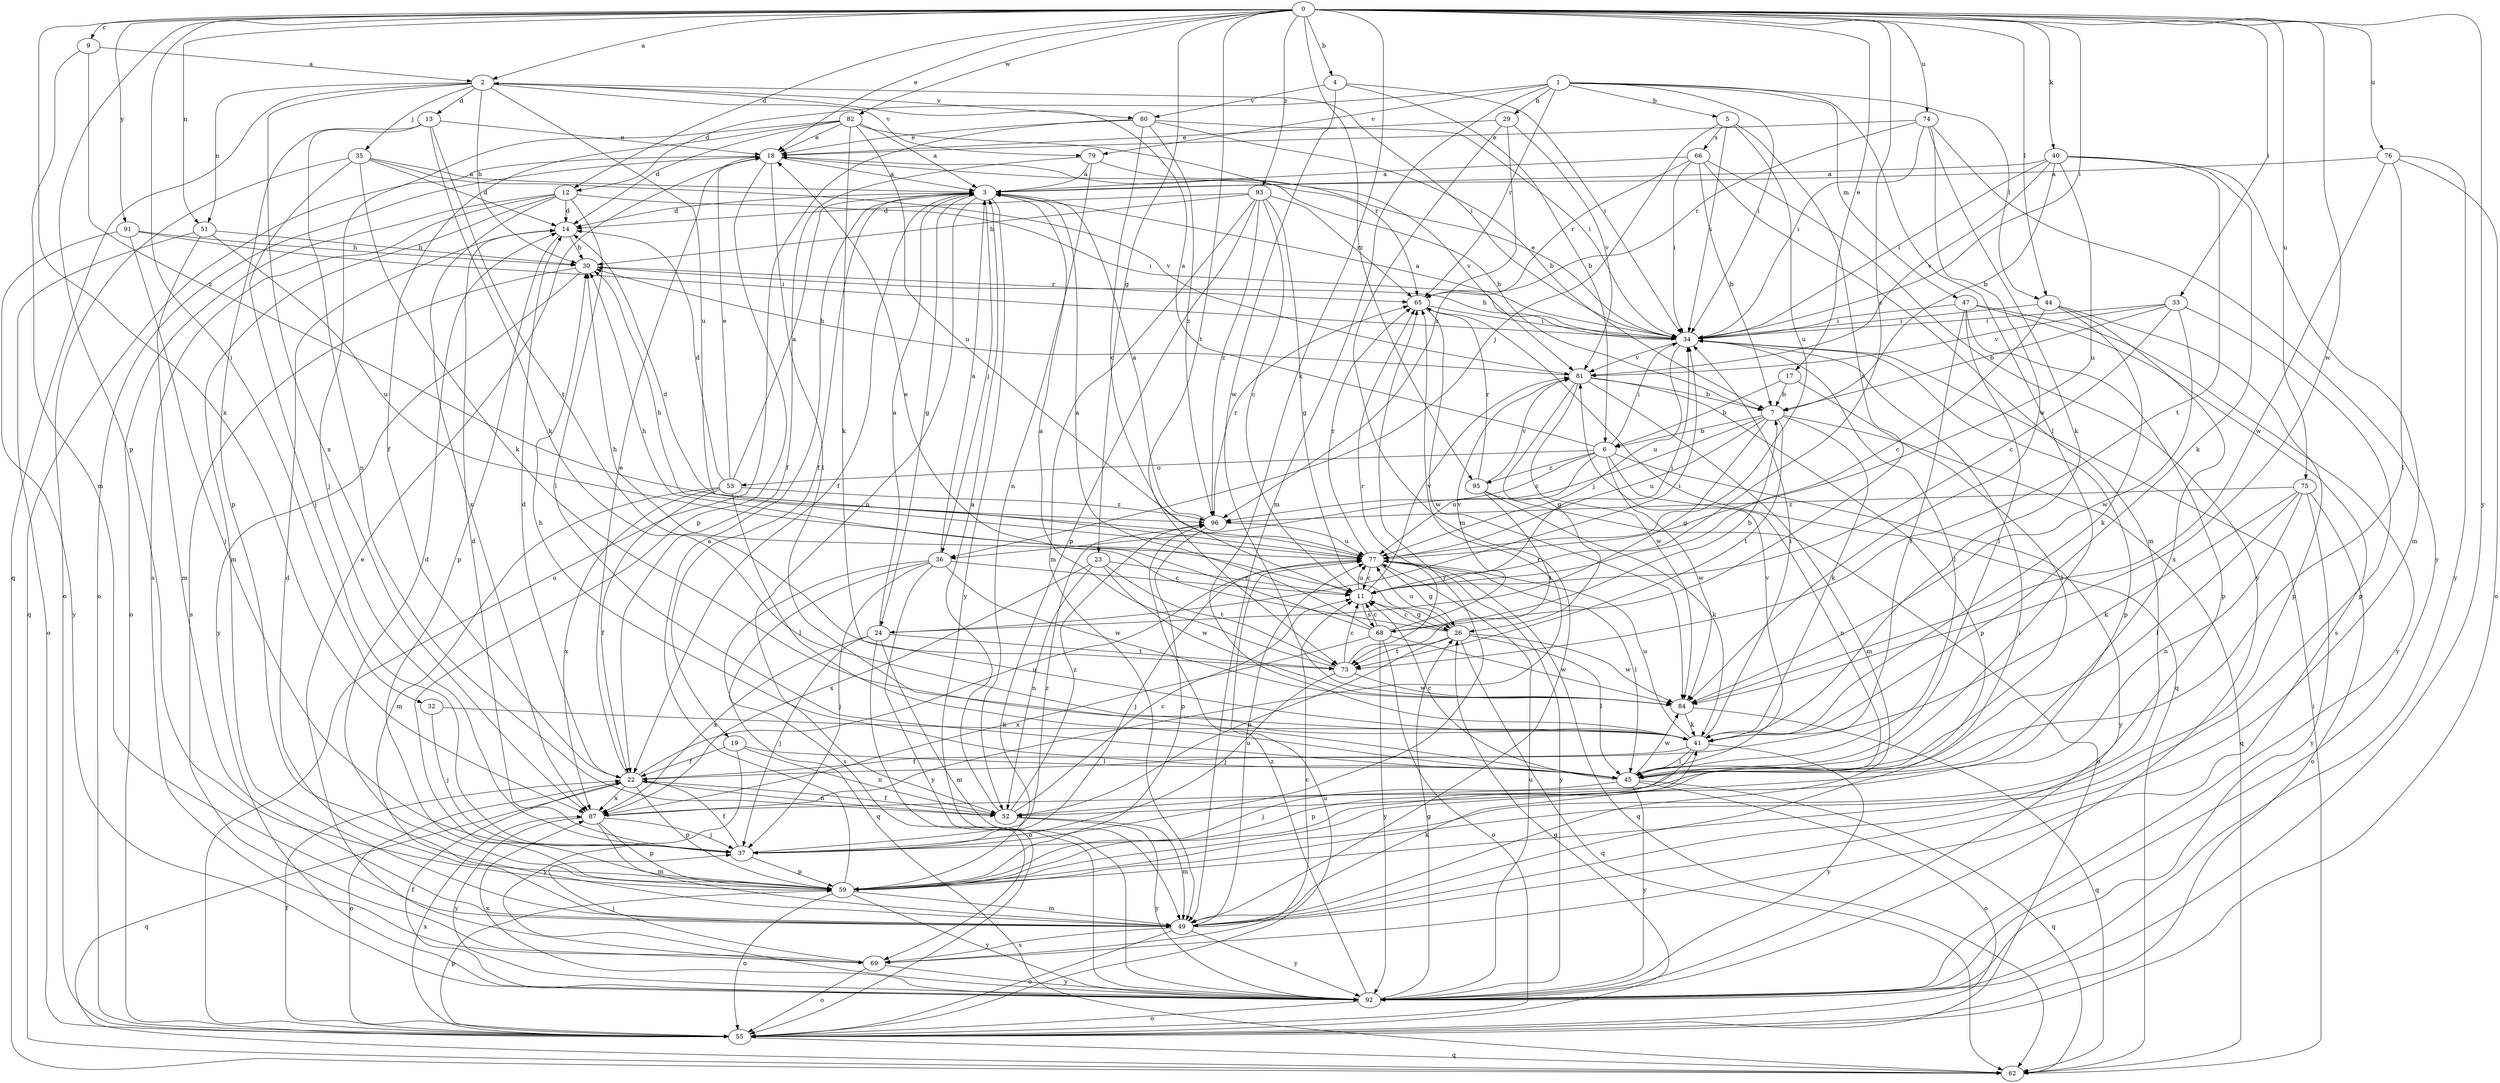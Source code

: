strict digraph  {
0;
1;
2;
3;
4;
5;
6;
7;
9;
11;
12;
13;
14;
17;
18;
19;
22;
23;
24;
26;
29;
30;
32;
33;
34;
35;
36;
37;
40;
41;
44;
45;
47;
49;
51;
52;
53;
55;
59;
62;
65;
66;
68;
69;
73;
74;
75;
76;
77;
79;
80;
81;
82;
84;
87;
91;
92;
93;
95;
96;
0 -> 2  [label=a];
0 -> 4  [label=b];
0 -> 9  [label=c];
0 -> 11  [label=c];
0 -> 12  [label=d];
0 -> 17  [label=e];
0 -> 18  [label=e];
0 -> 23  [label=g];
0 -> 32  [label=i];
0 -> 33  [label=i];
0 -> 34  [label=i];
0 -> 40  [label=k];
0 -> 41  [label=k];
0 -> 44  [label=l];
0 -> 51  [label=n];
0 -> 59  [label=p];
0 -> 73  [label=t];
0 -> 74  [label=u];
0 -> 75  [label=u];
0 -> 76  [label=u];
0 -> 82  [label=w];
0 -> 84  [label=w];
0 -> 87  [label=x];
0 -> 91  [label=y];
0 -> 92  [label=y];
0 -> 93  [label=z];
0 -> 95  [label=z];
1 -> 5  [label=b];
1 -> 12  [label=d];
1 -> 29  [label=h];
1 -> 34  [label=i];
1 -> 44  [label=l];
1 -> 45  [label=l];
1 -> 47  [label=m];
1 -> 49  [label=m];
1 -> 65  [label=r];
1 -> 79  [label=v];
2 -> 13  [label=d];
2 -> 30  [label=h];
2 -> 34  [label=i];
2 -> 35  [label=j];
2 -> 51  [label=n];
2 -> 62  [label=q];
2 -> 77  [label=u];
2 -> 79  [label=v];
2 -> 80  [label=v];
2 -> 87  [label=x];
3 -> 14  [label=d];
3 -> 19  [label=f];
3 -> 22  [label=f];
3 -> 24  [label=g];
3 -> 36  [label=j];
3 -> 52  [label=n];
3 -> 92  [label=y];
4 -> 6  [label=b];
4 -> 34  [label=i];
4 -> 80  [label=v];
4 -> 84  [label=w];
5 -> 34  [label=i];
5 -> 36  [label=j];
5 -> 66  [label=s];
5 -> 68  [label=s];
5 -> 77  [label=u];
6 -> 2  [label=a];
6 -> 34  [label=i];
6 -> 52  [label=n];
6 -> 53  [label=o];
6 -> 77  [label=u];
6 -> 84  [label=w];
6 -> 92  [label=y];
6 -> 95  [label=z];
6 -> 96  [label=z];
7 -> 6  [label=b];
7 -> 24  [label=g];
7 -> 36  [label=j];
7 -> 41  [label=k];
7 -> 62  [label=q];
7 -> 73  [label=t];
7 -> 77  [label=u];
9 -> 2  [label=a];
9 -> 49  [label=m];
9 -> 96  [label=z];
11 -> 26  [label=g];
11 -> 30  [label=h];
11 -> 34  [label=i];
11 -> 68  [label=s];
11 -> 77  [label=u];
11 -> 81  [label=v];
12 -> 14  [label=d];
12 -> 34  [label=i];
12 -> 45  [label=l];
12 -> 49  [label=m];
12 -> 55  [label=o];
12 -> 69  [label=s];
12 -> 87  [label=x];
13 -> 18  [label=e];
13 -> 41  [label=k];
13 -> 52  [label=n];
13 -> 59  [label=p];
13 -> 73  [label=t];
14 -> 30  [label=h];
14 -> 59  [label=p];
17 -> 6  [label=b];
17 -> 7  [label=b];
17 -> 45  [label=l];
18 -> 3  [label=a];
18 -> 7  [label=b];
18 -> 45  [label=l];
18 -> 55  [label=o];
18 -> 59  [label=p];
18 -> 62  [label=q];
19 -> 22  [label=f];
19 -> 45  [label=l];
19 -> 52  [label=n];
19 -> 92  [label=y];
22 -> 14  [label=d];
22 -> 18  [label=e];
22 -> 52  [label=n];
22 -> 55  [label=o];
22 -> 59  [label=p];
22 -> 62  [label=q];
22 -> 77  [label=u];
22 -> 87  [label=x];
23 -> 11  [label=c];
23 -> 52  [label=n];
23 -> 73  [label=t];
23 -> 84  [label=w];
23 -> 87  [label=x];
24 -> 3  [label=a];
24 -> 34  [label=i];
24 -> 37  [label=j];
24 -> 49  [label=m];
24 -> 55  [label=o];
24 -> 73  [label=t];
24 -> 87  [label=x];
26 -> 11  [label=c];
26 -> 30  [label=h];
26 -> 45  [label=l];
26 -> 52  [label=n];
26 -> 62  [label=q];
26 -> 73  [label=t];
26 -> 77  [label=u];
26 -> 84  [label=w];
29 -> 18  [label=e];
29 -> 49  [label=m];
29 -> 81  [label=v];
29 -> 96  [label=z];
30 -> 65  [label=r];
30 -> 69  [label=s];
30 -> 92  [label=y];
32 -> 37  [label=j];
32 -> 41  [label=k];
33 -> 7  [label=b];
33 -> 11  [label=c];
33 -> 34  [label=i];
33 -> 59  [label=p];
33 -> 81  [label=v];
33 -> 84  [label=w];
34 -> 3  [label=a];
34 -> 18  [label=e];
34 -> 30  [label=h];
34 -> 45  [label=l];
34 -> 59  [label=p];
34 -> 77  [label=u];
34 -> 81  [label=v];
35 -> 3  [label=a];
35 -> 14  [label=d];
35 -> 37  [label=j];
35 -> 41  [label=k];
35 -> 55  [label=o];
35 -> 81  [label=v];
36 -> 3  [label=a];
36 -> 11  [label=c];
36 -> 37  [label=j];
36 -> 62  [label=q];
36 -> 69  [label=s];
36 -> 84  [label=w];
36 -> 92  [label=y];
37 -> 14  [label=d];
37 -> 22  [label=f];
37 -> 59  [label=p];
37 -> 65  [label=r];
37 -> 96  [label=z];
40 -> 3  [label=a];
40 -> 7  [label=b];
40 -> 34  [label=i];
40 -> 41  [label=k];
40 -> 49  [label=m];
40 -> 73  [label=t];
40 -> 77  [label=u];
40 -> 81  [label=v];
41 -> 22  [label=f];
41 -> 34  [label=i];
41 -> 45  [label=l];
41 -> 59  [label=p];
41 -> 77  [label=u];
41 -> 92  [label=y];
44 -> 11  [label=c];
44 -> 34  [label=i];
44 -> 41  [label=k];
44 -> 59  [label=p];
44 -> 87  [label=x];
45 -> 11  [label=c];
45 -> 30  [label=h];
45 -> 37  [label=j];
45 -> 55  [label=o];
45 -> 62  [label=q];
45 -> 81  [label=v];
45 -> 84  [label=w];
45 -> 92  [label=y];
47 -> 22  [label=f];
47 -> 34  [label=i];
47 -> 45  [label=l];
47 -> 59  [label=p];
47 -> 69  [label=s];
47 -> 92  [label=y];
49 -> 14  [label=d];
49 -> 34  [label=i];
49 -> 41  [label=k];
49 -> 55  [label=o];
49 -> 69  [label=s];
49 -> 77  [label=u];
49 -> 92  [label=y];
51 -> 30  [label=h];
51 -> 49  [label=m];
51 -> 55  [label=o];
51 -> 77  [label=u];
52 -> 3  [label=a];
52 -> 11  [label=c];
52 -> 22  [label=f];
52 -> 49  [label=m];
52 -> 92  [label=y];
52 -> 96  [label=z];
53 -> 3  [label=a];
53 -> 14  [label=d];
53 -> 18  [label=e];
53 -> 22  [label=f];
53 -> 45  [label=l];
53 -> 49  [label=m];
53 -> 87  [label=x];
53 -> 96  [label=z];
55 -> 22  [label=f];
55 -> 26  [label=g];
55 -> 59  [label=p];
55 -> 62  [label=q];
55 -> 77  [label=u];
55 -> 87  [label=x];
59 -> 3  [label=a];
59 -> 14  [label=d];
59 -> 49  [label=m];
59 -> 55  [label=o];
59 -> 92  [label=y];
62 -> 34  [label=i];
65 -> 34  [label=i];
65 -> 62  [label=q];
65 -> 84  [label=w];
66 -> 3  [label=a];
66 -> 7  [label=b];
66 -> 34  [label=i];
66 -> 49  [label=m];
66 -> 65  [label=r];
66 -> 92  [label=y];
68 -> 3  [label=a];
68 -> 7  [label=b];
68 -> 11  [label=c];
68 -> 18  [label=e];
68 -> 55  [label=o];
68 -> 81  [label=v];
68 -> 84  [label=w];
68 -> 87  [label=x];
68 -> 92  [label=y];
69 -> 11  [label=c];
69 -> 18  [label=e];
69 -> 37  [label=j];
69 -> 55  [label=o];
69 -> 92  [label=y];
73 -> 3  [label=a];
73 -> 11  [label=c];
73 -> 37  [label=j];
73 -> 65  [label=r];
73 -> 84  [label=w];
74 -> 18  [label=e];
74 -> 34  [label=i];
74 -> 41  [label=k];
74 -> 65  [label=r];
74 -> 84  [label=w];
74 -> 92  [label=y];
75 -> 41  [label=k];
75 -> 45  [label=l];
75 -> 52  [label=n];
75 -> 55  [label=o];
75 -> 92  [label=y];
75 -> 96  [label=z];
76 -> 3  [label=a];
76 -> 45  [label=l];
76 -> 55  [label=o];
76 -> 84  [label=w];
76 -> 92  [label=y];
77 -> 11  [label=c];
77 -> 14  [label=d];
77 -> 26  [label=g];
77 -> 30  [label=h];
77 -> 37  [label=j];
77 -> 45  [label=l];
77 -> 62  [label=q];
77 -> 65  [label=r];
77 -> 92  [label=y];
79 -> 3  [label=a];
79 -> 22  [label=f];
79 -> 52  [label=n];
79 -> 81  [label=v];
80 -> 7  [label=b];
80 -> 11  [label=c];
80 -> 18  [label=e];
80 -> 34  [label=i];
80 -> 55  [label=o];
80 -> 96  [label=z];
81 -> 7  [label=b];
81 -> 26  [label=g];
81 -> 30  [label=h];
81 -> 49  [label=m];
81 -> 59  [label=p];
81 -> 84  [label=w];
82 -> 3  [label=a];
82 -> 14  [label=d];
82 -> 18  [label=e];
82 -> 22  [label=f];
82 -> 37  [label=j];
82 -> 41  [label=k];
82 -> 65  [label=r];
82 -> 77  [label=u];
84 -> 41  [label=k];
84 -> 62  [label=q];
87 -> 37  [label=j];
87 -> 49  [label=m];
87 -> 59  [label=p];
87 -> 65  [label=r];
87 -> 92  [label=y];
91 -> 30  [label=h];
91 -> 34  [label=i];
91 -> 37  [label=j];
91 -> 92  [label=y];
92 -> 22  [label=f];
92 -> 26  [label=g];
92 -> 55  [label=o];
92 -> 77  [label=u];
92 -> 87  [label=x];
92 -> 96  [label=z];
93 -> 11  [label=c];
93 -> 14  [label=d];
93 -> 26  [label=g];
93 -> 30  [label=h];
93 -> 49  [label=m];
93 -> 59  [label=p];
93 -> 65  [label=r];
93 -> 96  [label=z];
95 -> 41  [label=k];
95 -> 55  [label=o];
95 -> 65  [label=r];
95 -> 73  [label=t];
95 -> 81  [label=v];
96 -> 3  [label=a];
96 -> 59  [label=p];
96 -> 65  [label=r];
96 -> 77  [label=u];
}

